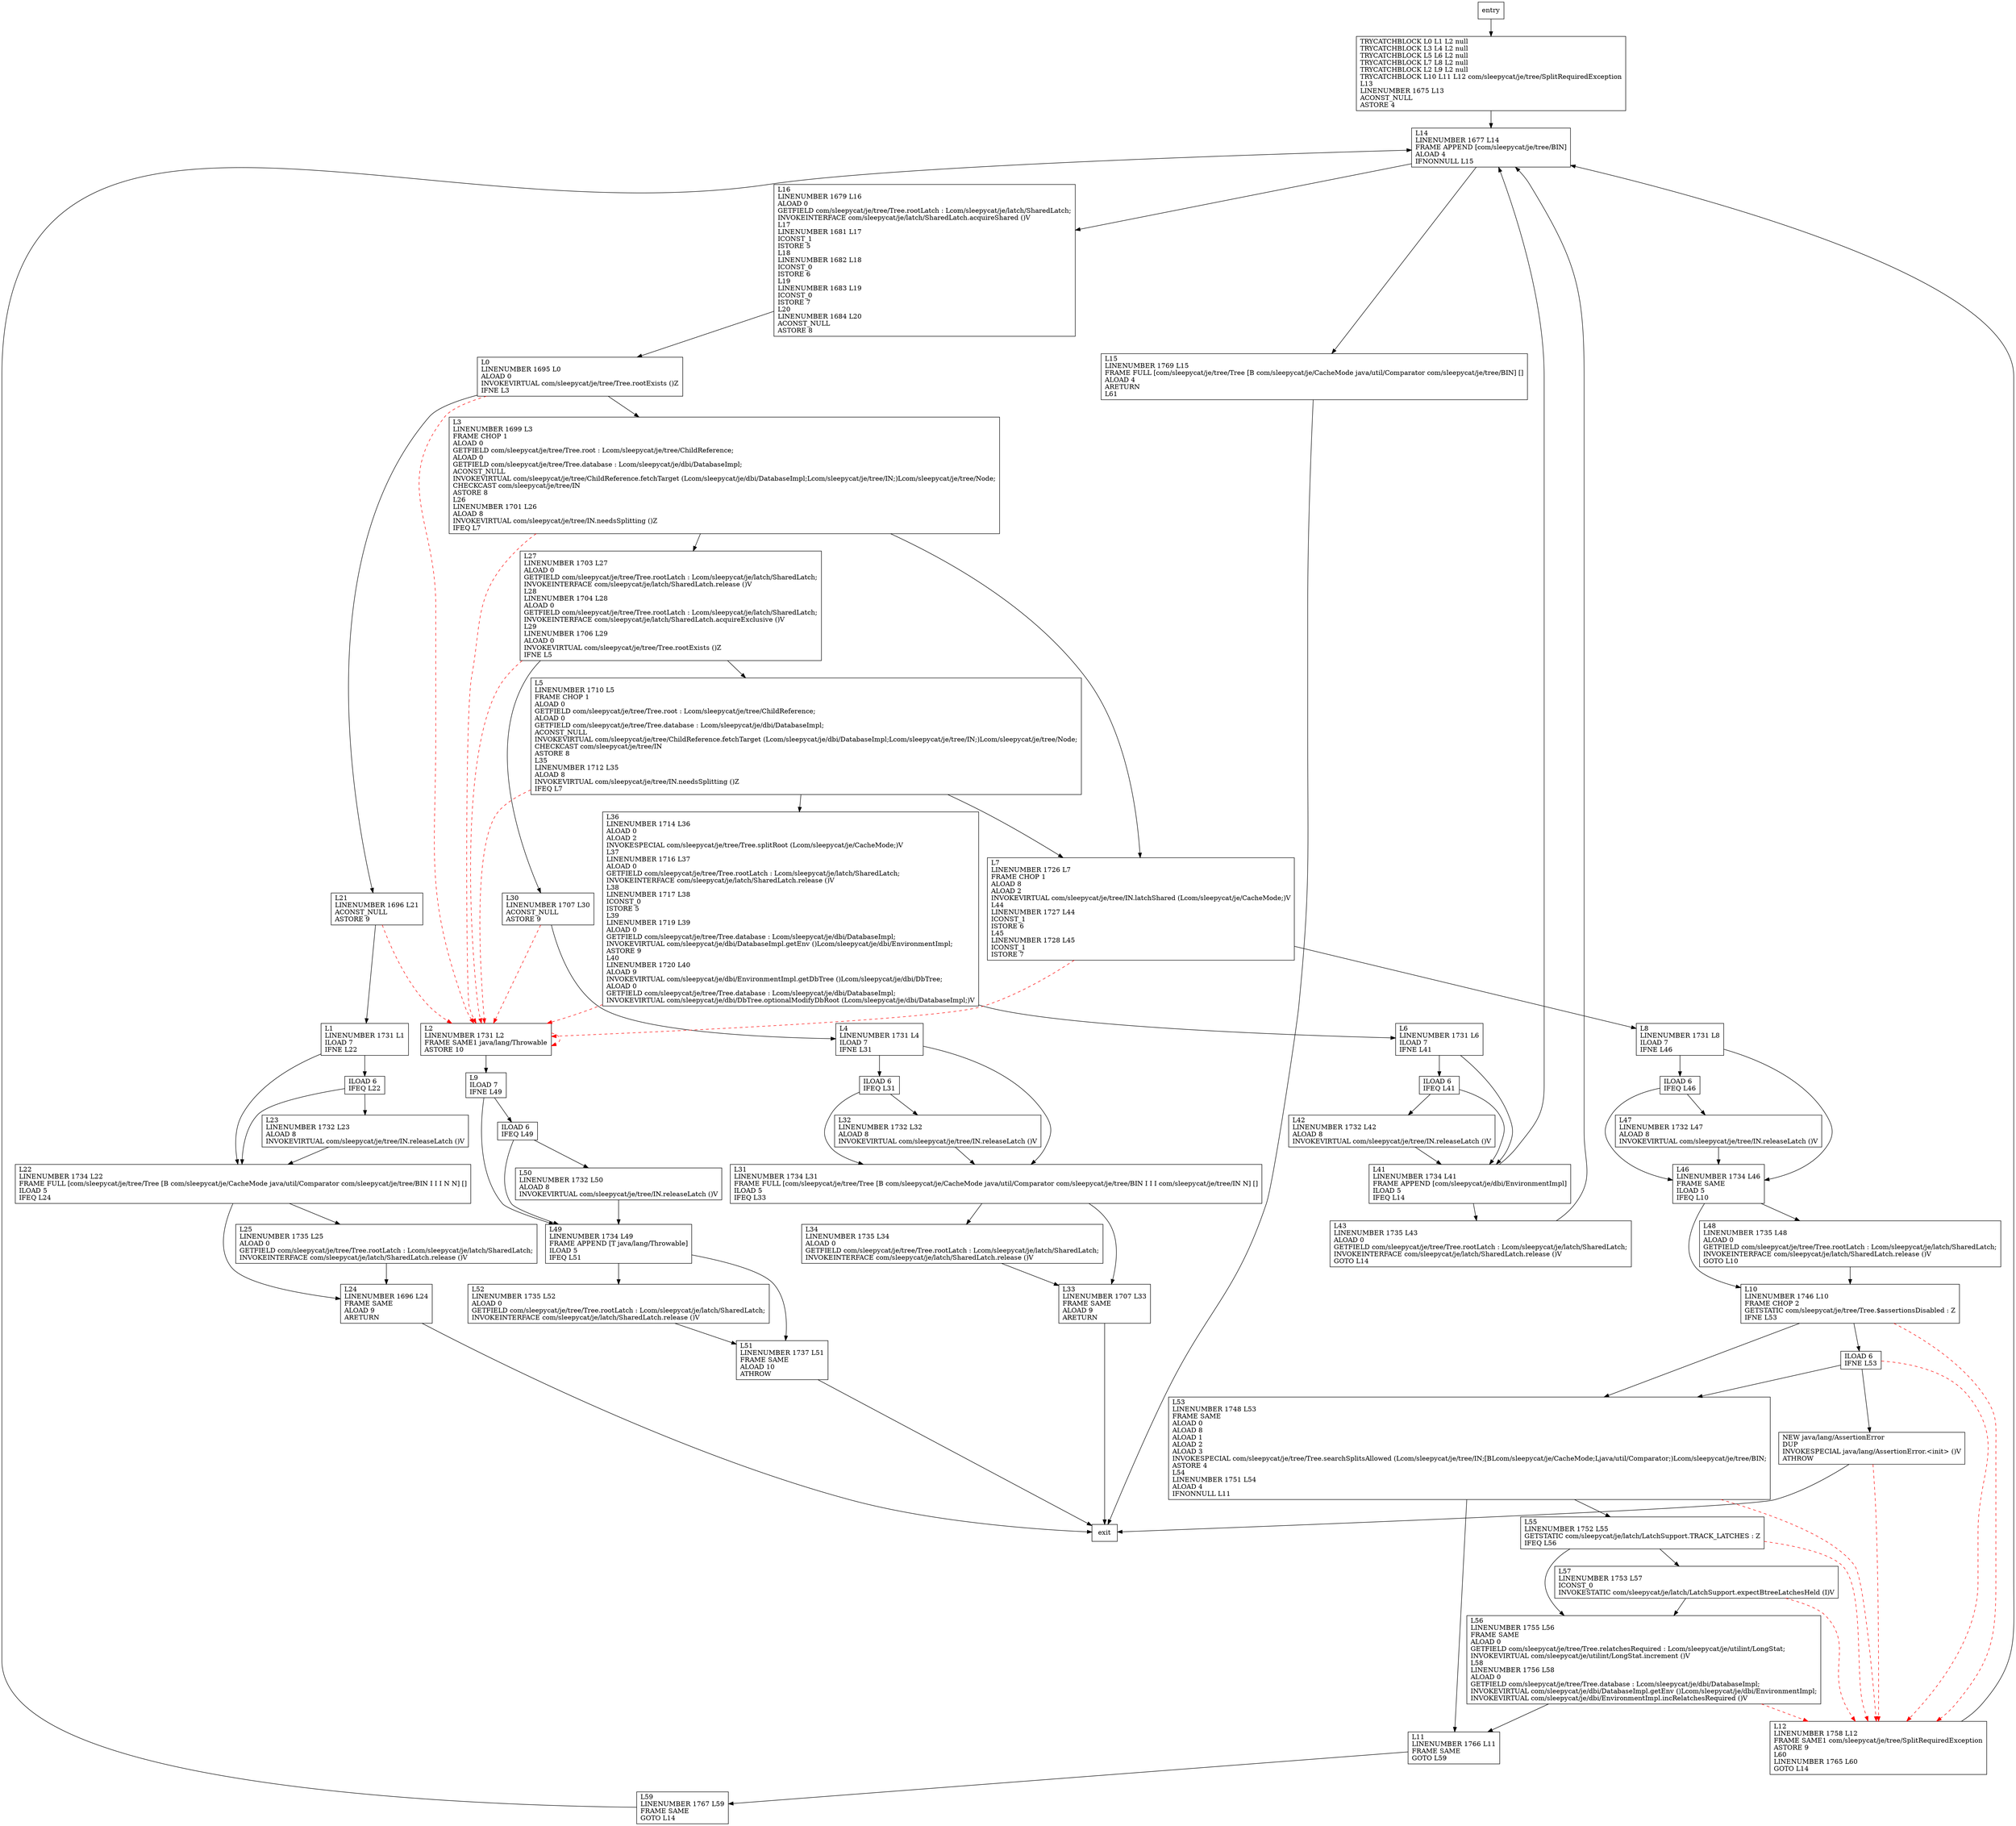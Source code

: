 digraph searchSplitsAllowed {
node [shape=record];
1000023109 [label="L9\lILOAD 7\lIFNE L49\l"];
1493033634 [label="L51\lLINENUMBER 1737 L51\lFRAME SAME\lALOAD 10\lATHROW\l"];
264199724 [label="L15\lLINENUMBER 1769 L15\lFRAME FULL [com/sleepycat/je/tree/Tree [B com/sleepycat/je/CacheMode java/util/Comparator com/sleepycat/je/tree/BIN] []\lALOAD 4\lARETURN\lL61\l"];
251890487 [label="L24\lLINENUMBER 1696 L24\lFRAME SAME\lALOAD 9\lARETURN\l"];
252916059 [label="L36\lLINENUMBER 1714 L36\lALOAD 0\lALOAD 2\lINVOKESPECIAL com/sleepycat/je/tree/Tree.splitRoot (Lcom/sleepycat/je/CacheMode;)V\lL37\lLINENUMBER 1716 L37\lALOAD 0\lGETFIELD com/sleepycat/je/tree/Tree.rootLatch : Lcom/sleepycat/je/latch/SharedLatch;\lINVOKEINTERFACE com/sleepycat/je/latch/SharedLatch.release ()V\lL38\lLINENUMBER 1717 L38\lICONST_0\lISTORE 5\lL39\lLINENUMBER 1719 L39\lALOAD 0\lGETFIELD com/sleepycat/je/tree/Tree.database : Lcom/sleepycat/je/dbi/DatabaseImpl;\lINVOKEVIRTUAL com/sleepycat/je/dbi/DatabaseImpl.getEnv ()Lcom/sleepycat/je/dbi/EnvironmentImpl;\lASTORE 9\lL40\lLINENUMBER 1720 L40\lALOAD 9\lINVOKEVIRTUAL com/sleepycat/je/dbi/EnvironmentImpl.getDbTree ()Lcom/sleepycat/je/dbi/DbTree;\lALOAD 0\lGETFIELD com/sleepycat/je/tree/Tree.database : Lcom/sleepycat/je/dbi/DatabaseImpl;\lINVOKEVIRTUAL com/sleepycat/je/dbi/DbTree.optionalModifyDbRoot (Lcom/sleepycat/je/dbi/DatabaseImpl;)V\l"];
1342220216 [label="L23\lLINENUMBER 1732 L23\lALOAD 8\lINVOKEVIRTUAL com/sleepycat/je/tree/IN.releaseLatch ()V\l"];
1408753426 [label="ILOAD 6\lIFEQ L46\l"];
499671538 [label="L59\lLINENUMBER 1767 L59\lFRAME SAME\lGOTO L14\l"];
387303333 [label="L6\lLINENUMBER 1731 L6\lILOAD 7\lIFNE L41\l"];
1747184305 [label="NEW java/lang/AssertionError\lDUP\lINVOKESPECIAL java/lang/AssertionError.\<init\> ()V\lATHROW\l"];
1153880407 [label="L25\lLINENUMBER 1735 L25\lALOAD 0\lGETFIELD com/sleepycat/je/tree/Tree.rootLatch : Lcom/sleepycat/je/latch/SharedLatch;\lINVOKEINTERFACE com/sleepycat/je/latch/SharedLatch.release ()V\l"];
1246467070 [label="L53\lLINENUMBER 1748 L53\lFRAME SAME\lALOAD 0\lALOAD 8\lALOAD 1\lALOAD 2\lALOAD 3\lINVOKESPECIAL com/sleepycat/je/tree/Tree.searchSplitsAllowed (Lcom/sleepycat/je/tree/IN;[BLcom/sleepycat/je/CacheMode;Ljava/util/Comparator;)Lcom/sleepycat/je/tree/BIN;\lASTORE 4\lL54\lLINENUMBER 1751 L54\lALOAD 4\lIFNONNULL L11\l"];
1022843683 [label="L42\lLINENUMBER 1732 L42\lALOAD 8\lINVOKEVIRTUAL com/sleepycat/je/tree/IN.releaseLatch ()V\l"];
688359628 [label="L16\lLINENUMBER 1679 L16\lALOAD 0\lGETFIELD com/sleepycat/je/tree/Tree.rootLatch : Lcom/sleepycat/je/latch/SharedLatch;\lINVOKEINTERFACE com/sleepycat/je/latch/SharedLatch.acquireShared ()V\lL17\lLINENUMBER 1681 L17\lICONST_1\lISTORE 5\lL18\lLINENUMBER 1682 L18\lICONST_0\lISTORE 6\lL19\lLINENUMBER 1683 L19\lICONST_0\lISTORE 7\lL20\lLINENUMBER 1684 L20\lACONST_NULL\lASTORE 8\l"];
1043132156 [label="L48\lLINENUMBER 1735 L48\lALOAD 0\lGETFIELD com/sleepycat/je/tree/Tree.rootLatch : Lcom/sleepycat/je/latch/SharedLatch;\lINVOKEINTERFACE com/sleepycat/je/latch/SharedLatch.release ()V\lGOTO L10\l"];
858961309 [label="L11\lLINENUMBER 1766 L11\lFRAME SAME\lGOTO L59\l"];
183441487 [label="L3\lLINENUMBER 1699 L3\lFRAME CHOP 1\lALOAD 0\lGETFIELD com/sleepycat/je/tree/Tree.root : Lcom/sleepycat/je/tree/ChildReference;\lALOAD 0\lGETFIELD com/sleepycat/je/tree/Tree.database : Lcom/sleepycat/je/dbi/DatabaseImpl;\lACONST_NULL\lINVOKEVIRTUAL com/sleepycat/je/tree/ChildReference.fetchTarget (Lcom/sleepycat/je/dbi/DatabaseImpl;Lcom/sleepycat/je/tree/IN;)Lcom/sleepycat/je/tree/Node;\lCHECKCAST com/sleepycat/je/tree/IN\lASTORE 8\lL26\lLINENUMBER 1701 L26\lALOAD 8\lINVOKEVIRTUAL com/sleepycat/je/tree/IN.needsSplitting ()Z\lIFEQ L7\l"];
1469656932 [label="L33\lLINENUMBER 1707 L33\lFRAME SAME\lALOAD 9\lARETURN\l"];
1078494680 [label="ILOAD 6\lIFEQ L49\l"];
42944618 [label="L1\lLINENUMBER 1731 L1\lILOAD 7\lIFNE L22\l"];
2136244954 [label="L41\lLINENUMBER 1734 L41\lFRAME APPEND [com/sleepycat/je/dbi/EnvironmentImpl]\lILOAD 5\lIFEQ L14\l"];
141479575 [label="L46\lLINENUMBER 1734 L46\lFRAME SAME\lILOAD 5\lIFEQ L10\l"];
556454256 [label="L2\lLINENUMBER 1731 L2\lFRAME SAME1 java/lang/Throwable\lASTORE 10\l"];
358626897 [label="L21\lLINENUMBER 1696 L21\lACONST_NULL\lASTORE 9\l"];
1791588472 [label="L57\lLINENUMBER 1753 L57\lICONST_0\lINVOKESTATIC com/sleepycat/je/latch/LatchSupport.expectBtreeLatchesHeld (I)V\l"];
505449654 [label="L12\lLINENUMBER 1758 L12\lFRAME SAME1 com/sleepycat/je/tree/SplitRequiredException\lASTORE 9\lL60\lLINENUMBER 1765 L60\lGOTO L14\l"];
599786140 [label="ILOAD 6\lIFNE L53\l"];
1952125553 [label="L27\lLINENUMBER 1703 L27\lALOAD 0\lGETFIELD com/sleepycat/je/tree/Tree.rootLatch : Lcom/sleepycat/je/latch/SharedLatch;\lINVOKEINTERFACE com/sleepycat/je/latch/SharedLatch.release ()V\lL28\lLINENUMBER 1704 L28\lALOAD 0\lGETFIELD com/sleepycat/je/tree/Tree.rootLatch : Lcom/sleepycat/je/latch/SharedLatch;\lINVOKEINTERFACE com/sleepycat/je/latch/SharedLatch.acquireExclusive ()V\lL29\lLINENUMBER 1706 L29\lALOAD 0\lINVOKEVIRTUAL com/sleepycat/je/tree/Tree.rootExists ()Z\lIFNE L5\l"];
1440720908 [label="L47\lLINENUMBER 1732 L47\lALOAD 8\lINVOKEVIRTUAL com/sleepycat/je/tree/IN.releaseLatch ()V\l"];
2096835131 [label="L14\lLINENUMBER 1677 L14\lFRAME APPEND [com/sleepycat/je/tree/BIN]\lALOAD 4\lIFNONNULL L15\l"];
418905328 [label="L4\lLINENUMBER 1731 L4\lILOAD 7\lIFNE L31\l"];
1638425476 [label="ILOAD 6\lIFEQ L41\l"];
1872076453 [label="L34\lLINENUMBER 1735 L34\lALOAD 0\lGETFIELD com/sleepycat/je/tree/Tree.rootLatch : Lcom/sleepycat/je/latch/SharedLatch;\lINVOKEINTERFACE com/sleepycat/je/latch/SharedLatch.release ()V\l"];
34272380 [label="L10\lLINENUMBER 1746 L10\lFRAME CHOP 2\lGETSTATIC com/sleepycat/je/tree/Tree.$assertionsDisabled : Z\lIFNE L53\l"];
624673549 [label="L22\lLINENUMBER 1734 L22\lFRAME FULL [com/sleepycat/je/tree/Tree [B com/sleepycat/je/CacheMode java/util/Comparator com/sleepycat/je/tree/BIN I I I N N] []\lILOAD 5\lIFEQ L24\l"];
2089537652 [label="L56\lLINENUMBER 1755 L56\lFRAME SAME\lALOAD 0\lGETFIELD com/sleepycat/je/tree/Tree.relatchesRequired : Lcom/sleepycat/je/utilint/LongStat;\lINVOKEVIRTUAL com/sleepycat/je/utilint/LongStat.increment ()V\lL58\lLINENUMBER 1756 L58\lALOAD 0\lGETFIELD com/sleepycat/je/tree/Tree.database : Lcom/sleepycat/je/dbi/DatabaseImpl;\lINVOKEVIRTUAL com/sleepycat/je/dbi/DatabaseImpl.getEnv ()Lcom/sleepycat/je/dbi/EnvironmentImpl;\lINVOKEVIRTUAL com/sleepycat/je/dbi/EnvironmentImpl.incRelatchesRequired ()V\l"];
820997172 [label="ILOAD 6\lIFEQ L22\l"];
1086587976 [label="ILOAD 6\lIFEQ L31\l"];
1602026981 [label="L55\lLINENUMBER 1752 L55\lGETSTATIC com/sleepycat/je/latch/LatchSupport.TRACK_LATCHES : Z\lIFEQ L56\l"];
45225757 [label="L0\lLINENUMBER 1695 L0\lALOAD 0\lINVOKEVIRTUAL com/sleepycat/je/tree/Tree.rootExists ()Z\lIFNE L3\l"];
565401125 [label="L30\lLINENUMBER 1707 L30\lACONST_NULL\lASTORE 9\l"];
808676281 [label="TRYCATCHBLOCK L0 L1 L2 null\lTRYCATCHBLOCK L3 L4 L2 null\lTRYCATCHBLOCK L5 L6 L2 null\lTRYCATCHBLOCK L7 L8 L2 null\lTRYCATCHBLOCK L2 L9 L2 null\lTRYCATCHBLOCK L10 L11 L12 com/sleepycat/je/tree/SplitRequiredException\lL13\lLINENUMBER 1675 L13\lACONST_NULL\lASTORE 4\l"];
1553975980 [label="L52\lLINENUMBER 1735 L52\lALOAD 0\lGETFIELD com/sleepycat/je/tree/Tree.rootLatch : Lcom/sleepycat/je/latch/SharedLatch;\lINVOKEINTERFACE com/sleepycat/je/latch/SharedLatch.release ()V\l"];
1814060731 [label="L32\lLINENUMBER 1732 L32\lALOAD 8\lINVOKEVIRTUAL com/sleepycat/je/tree/IN.releaseLatch ()V\l"];
720911375 [label="L43\lLINENUMBER 1735 L43\lALOAD 0\lGETFIELD com/sleepycat/je/tree/Tree.rootLatch : Lcom/sleepycat/je/latch/SharedLatch;\lINVOKEINTERFACE com/sleepycat/je/latch/SharedLatch.release ()V\lGOTO L14\l"];
757779852 [label="L49\lLINENUMBER 1734 L49\lFRAME APPEND [T java/lang/Throwable]\lILOAD 5\lIFEQ L51\l"];
94216173 [label="L50\lLINENUMBER 1732 L50\lALOAD 8\lINVOKEVIRTUAL com/sleepycat/je/tree/IN.releaseLatch ()V\l"];
1623407516 [label="L5\lLINENUMBER 1710 L5\lFRAME CHOP 1\lALOAD 0\lGETFIELD com/sleepycat/je/tree/Tree.root : Lcom/sleepycat/je/tree/ChildReference;\lALOAD 0\lGETFIELD com/sleepycat/je/tree/Tree.database : Lcom/sleepycat/je/dbi/DatabaseImpl;\lACONST_NULL\lINVOKEVIRTUAL com/sleepycat/je/tree/ChildReference.fetchTarget (Lcom/sleepycat/je/dbi/DatabaseImpl;Lcom/sleepycat/je/tree/IN;)Lcom/sleepycat/je/tree/Node;\lCHECKCAST com/sleepycat/je/tree/IN\lASTORE 8\lL35\lLINENUMBER 1712 L35\lALOAD 8\lINVOKEVIRTUAL com/sleepycat/je/tree/IN.needsSplitting ()Z\lIFEQ L7\l"];
1707772008 [label="L7\lLINENUMBER 1726 L7\lFRAME CHOP 1\lALOAD 8\lALOAD 2\lINVOKEVIRTUAL com/sleepycat/je/tree/IN.latchShared (Lcom/sleepycat/je/CacheMode;)V\lL44\lLINENUMBER 1727 L44\lICONST_1\lISTORE 6\lL45\lLINENUMBER 1728 L45\lICONST_1\lISTORE 7\l"];
1123940445 [label="L8\lLINENUMBER 1731 L8\lILOAD 7\lIFNE L46\l"];
1393391405 [label="L31\lLINENUMBER 1734 L31\lFRAME FULL [com/sleepycat/je/tree/Tree [B com/sleepycat/je/CacheMode java/util/Comparator com/sleepycat/je/tree/BIN I I I com/sleepycat/je/tree/IN N] []\lILOAD 5\lIFEQ L33\l"];
entry;
exit;
1000023109 -> 757779852
1000023109 -> 1078494680
1493033634 -> exit
264199724 -> exit
251890487 -> exit
252916059 -> 387303333
252916059 -> 556454256 [style=dashed, color=red]
1342220216 -> 624673549
1408753426 -> 1440720908
1408753426 -> 141479575
499671538 -> 2096835131
387303333 -> 1638425476
387303333 -> 2136244954
1747184305 -> exit
1747184305 -> 505449654 [style=dashed, color=red]
1153880407 -> 251890487
1246467070 -> 858961309
1246467070 -> 1602026981
1246467070 -> 505449654 [style=dashed, color=red]
1022843683 -> 2136244954
688359628 -> 45225757
1043132156 -> 34272380
858961309 -> 499671538
183441487 -> 1707772008
183441487 -> 1952125553
183441487 -> 556454256 [style=dashed, color=red]
1469656932 -> exit
1078494680 -> 757779852
1078494680 -> 94216173
42944618 -> 624673549
42944618 -> 820997172
2136244954 -> 2096835131
2136244954 -> 720911375
141479575 -> 1043132156
141479575 -> 34272380
556454256 -> 1000023109
556454256 -> 556454256 [style=dashed, color=red]
358626897 -> 42944618
358626897 -> 556454256 [style=dashed, color=red]
1791588472 -> 2089537652
1791588472 -> 505449654 [style=dashed, color=red]
entry -> 808676281
505449654 -> 2096835131
599786140 -> 1747184305
599786140 -> 505449654 [style=dashed, color=red]
599786140 -> 1246467070
1952125553 -> 1623407516
1952125553 -> 565401125
1952125553 -> 556454256 [style=dashed, color=red]
1440720908 -> 141479575
2096835131 -> 688359628
2096835131 -> 264199724
418905328 -> 1086587976
418905328 -> 1393391405
1638425476 -> 1022843683
1638425476 -> 2136244954
1872076453 -> 1469656932
34272380 -> 599786140
34272380 -> 505449654 [style=dashed, color=red]
34272380 -> 1246467070
624673549 -> 251890487
624673549 -> 1153880407
2089537652 -> 858961309
2089537652 -> 505449654 [style=dashed, color=red]
820997172 -> 624673549
820997172 -> 1342220216
1086587976 -> 1814060731
1086587976 -> 1393391405
1602026981 -> 2089537652
1602026981 -> 505449654 [style=dashed, color=red]
1602026981 -> 1791588472
45225757 -> 183441487
45225757 -> 358626897
45225757 -> 556454256 [style=dashed, color=red]
565401125 -> 418905328
565401125 -> 556454256 [style=dashed, color=red]
808676281 -> 2096835131
1553975980 -> 1493033634
1814060731 -> 1393391405
720911375 -> 2096835131
757779852 -> 1493033634
757779852 -> 1553975980
94216173 -> 757779852
1623407516 -> 252916059
1623407516 -> 1707772008
1623407516 -> 556454256 [style=dashed, color=red]
1707772008 -> 1123940445
1707772008 -> 556454256 [style=dashed, color=red]
1123940445 -> 1408753426
1123940445 -> 141479575
1393391405 -> 1469656932
1393391405 -> 1872076453
}
